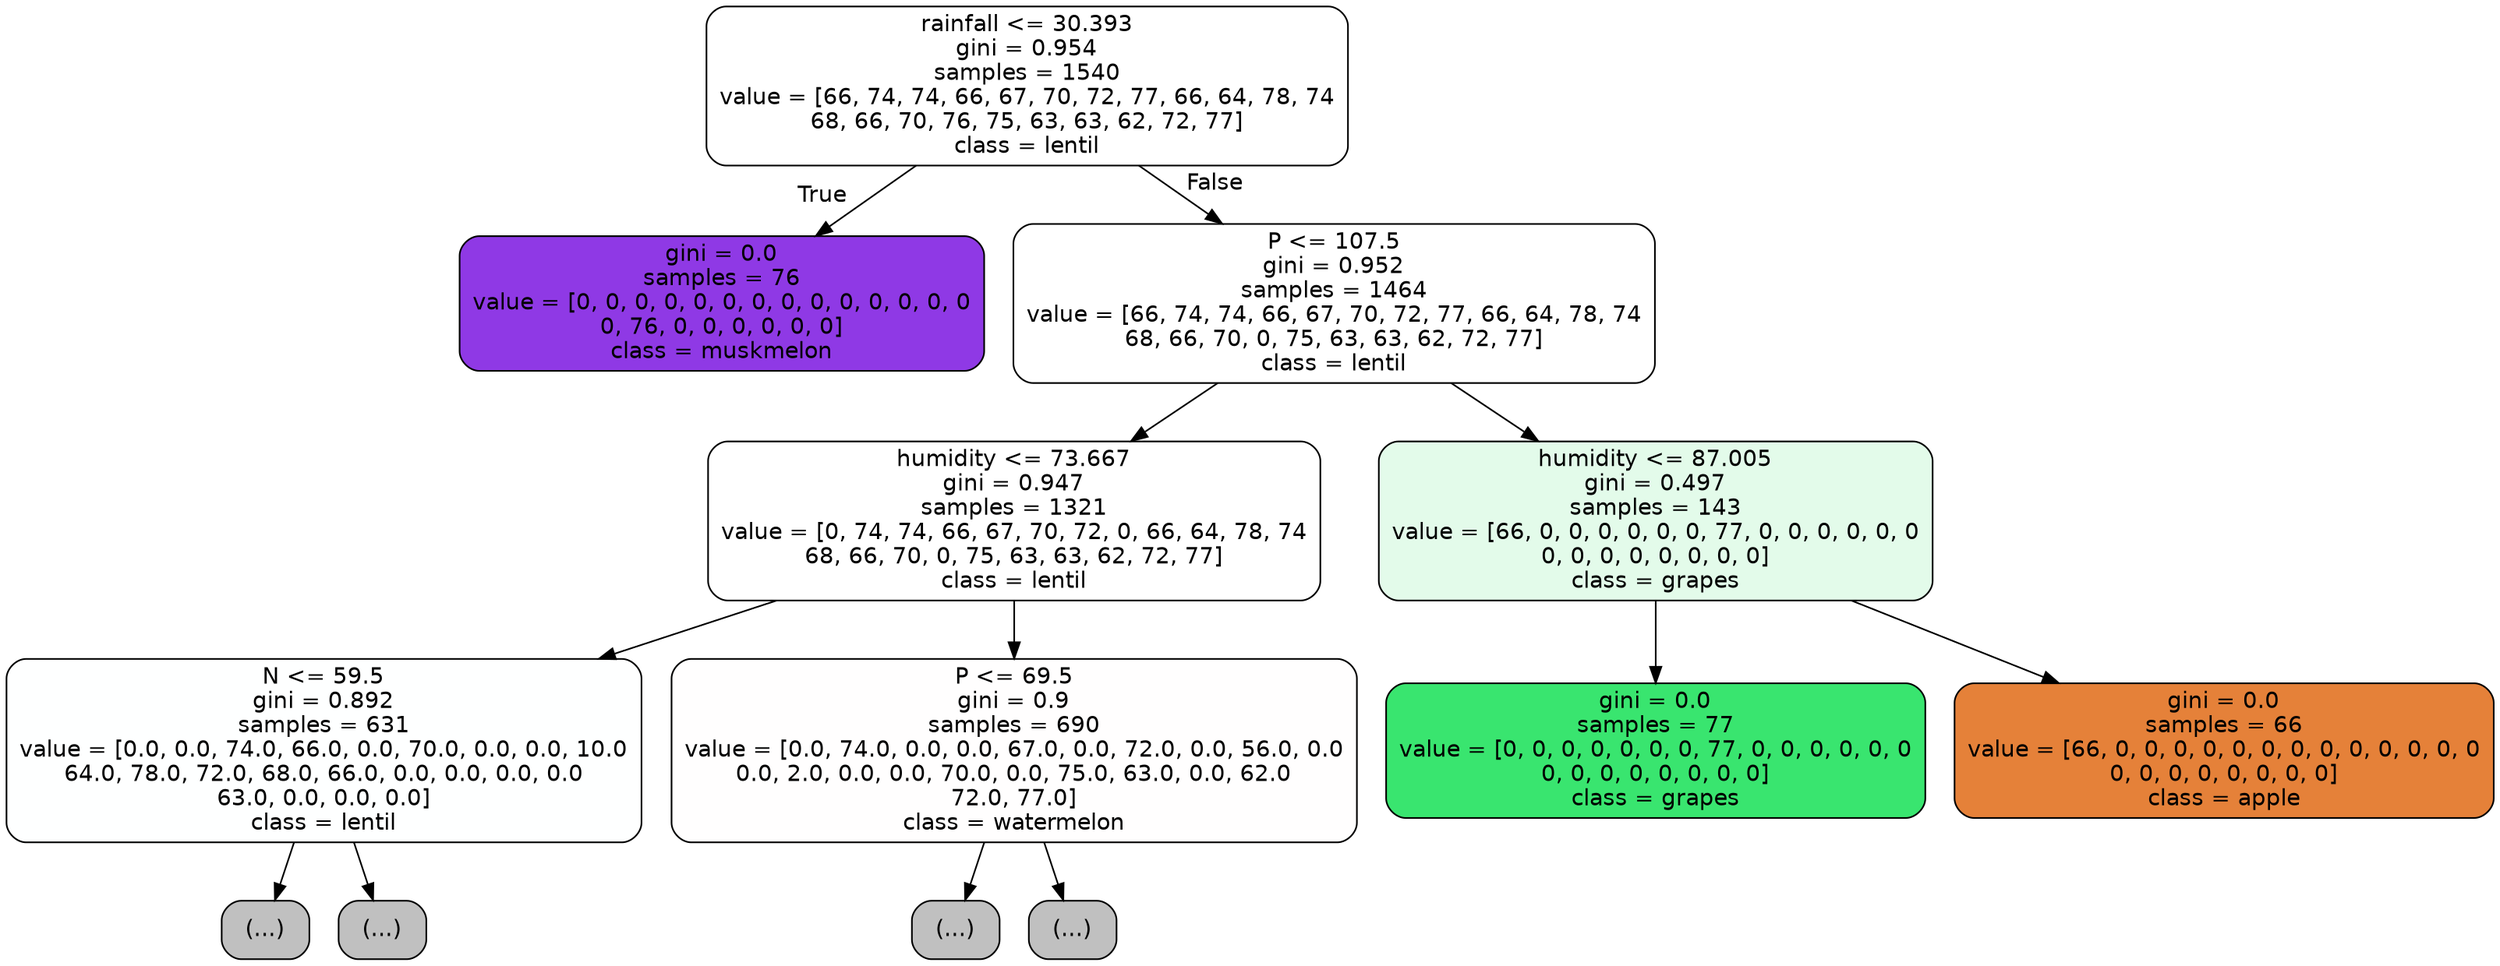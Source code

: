 digraph Tree {
node [shape=box, style="filled, rounded", color="black", fontname="helvetica"] ;
edge [fontname="helvetica"] ;
0 [label="rainfall <= 30.393\ngini = 0.954\nsamples = 1540\nvalue = [66, 74, 74, 66, 67, 70, 72, 77, 66, 64, 78, 74\n68, 66, 70, 76, 75, 63, 63, 62, 72, 77]\nclass = lentil", fillcolor="#ffffff"] ;
1 [label="gini = 0.0\nsamples = 76\nvalue = [0, 0, 0, 0, 0, 0, 0, 0, 0, 0, 0, 0, 0, 0\n0, 76, 0, 0, 0, 0, 0, 0]\nclass = muskmelon", fillcolor="#8f39e5"] ;
0 -> 1 [labeldistance=2.5, labelangle=45, headlabel="True"] ;
2 [label="P <= 107.5\ngini = 0.952\nsamples = 1464\nvalue = [66, 74, 74, 66, 67, 70, 72, 77, 66, 64, 78, 74\n68, 66, 70, 0, 75, 63, 63, 62, 72, 77]\nclass = lentil", fillcolor="#ffffff"] ;
0 -> 2 [labeldistance=2.5, labelangle=-45, headlabel="False"] ;
3 [label="humidity <= 73.667\ngini = 0.947\nsamples = 1321\nvalue = [0, 74, 74, 66, 67, 70, 72, 0, 66, 64, 78, 74\n68, 66, 70, 0, 75, 63, 63, 62, 72, 77]\nclass = lentil", fillcolor="#ffffff"] ;
2 -> 3 ;
4 [label="N <= 59.5\ngini = 0.892\nsamples = 631\nvalue = [0.0, 0.0, 74.0, 66.0, 0.0, 70.0, 0.0, 0.0, 10.0\n64.0, 78.0, 72.0, 68.0, 66.0, 0.0, 0.0, 0.0, 0.0\n63.0, 0.0, 0.0, 0.0]\nclass = lentil", fillcolor="#feffff"] ;
3 -> 4 ;
5 [label="(...)", fillcolor="#C0C0C0"] ;
4 -> 5 ;
28 [label="(...)", fillcolor="#C0C0C0"] ;
4 -> 28 ;
37 [label="P <= 69.5\ngini = 0.9\nsamples = 690\nvalue = [0.0, 74.0, 0.0, 0.0, 67.0, 0.0, 72.0, 0.0, 56.0, 0.0\n0.0, 2.0, 0.0, 0.0, 70.0, 0.0, 75.0, 63.0, 0.0, 62.0\n72.0, 77.0]\nclass = watermelon", fillcolor="#fffefe"] ;
3 -> 37 ;
38 [label="(...)", fillcolor="#C0C0C0"] ;
37 -> 38 ;
75 [label="(...)", fillcolor="#C0C0C0"] ;
37 -> 75 ;
78 [label="humidity <= 87.005\ngini = 0.497\nsamples = 143\nvalue = [66, 0, 0, 0, 0, 0, 0, 77, 0, 0, 0, 0, 0, 0\n0, 0, 0, 0, 0, 0, 0, 0]\nclass = grapes", fillcolor="#e3fbea"] ;
2 -> 78 ;
79 [label="gini = 0.0\nsamples = 77\nvalue = [0, 0, 0, 0, 0, 0, 0, 77, 0, 0, 0, 0, 0, 0\n0, 0, 0, 0, 0, 0, 0, 0]\nclass = grapes", fillcolor="#39e56f"] ;
78 -> 79 ;
80 [label="gini = 0.0\nsamples = 66\nvalue = [66, 0, 0, 0, 0, 0, 0, 0, 0, 0, 0, 0, 0, 0\n0, 0, 0, 0, 0, 0, 0, 0]\nclass = apple", fillcolor="#e58139"] ;
78 -> 80 ;
}